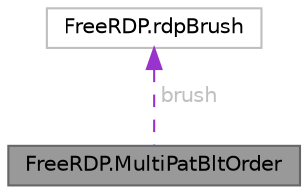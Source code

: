 digraph "FreeRDP.MultiPatBltOrder"
{
 // LATEX_PDF_SIZE
  bgcolor="transparent";
  edge [fontname=Helvetica,fontsize=10,labelfontname=Helvetica,labelfontsize=10];
  node [fontname=Helvetica,fontsize=10,shape=box,height=0.2,width=0.4];
  Node1 [id="Node000001",label="FreeRDP.MultiPatBltOrder",height=0.2,width=0.4,color="gray40", fillcolor="grey60", style="filled", fontcolor="black",tooltip=" "];
  Node2 -> Node1 [id="edge2_Node000001_Node000002",dir="back",color="darkorchid3",style="dashed",tooltip=" ",label=" brush",fontcolor="grey" ];
  Node2 [id="Node000002",label="FreeRDP.rdpBrush",height=0.2,width=0.4,color="grey75", fillcolor="white", style="filled",URL="$struct_free_r_d_p_1_1rdp_brush.html",tooltip=" "];
}
